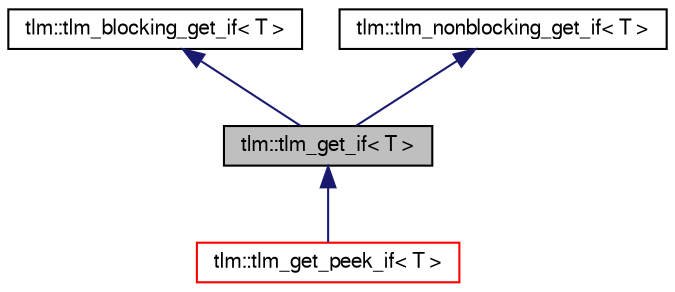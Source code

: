 digraph G
{
  edge [fontname="FreeSans",fontsize="10",labelfontname="FreeSans",labelfontsize="10"];
  node [fontname="FreeSans",fontsize="10",shape=record];
  Node1 [label="tlm::tlm_get_if\< T \>",height=0.2,width=0.4,color="black", fillcolor="grey75", style="filled" fontcolor="black"];
  Node2 -> Node1 [dir=back,color="midnightblue",fontsize="10",style="solid",fontname="FreeSans"];
  Node2 [label="tlm::tlm_blocking_get_if\< T \>",height=0.2,width=0.4,color="black", fillcolor="white", style="filled",URL="$a00062.html"];
  Node3 -> Node1 [dir=back,color="midnightblue",fontsize="10",style="solid",fontname="FreeSans"];
  Node3 [label="tlm::tlm_nonblocking_get_if\< T \>",height=0.2,width=0.4,color="black", fillcolor="white", style="filled",URL="$a00097.html"];
  Node1 -> Node4 [dir=back,color="midnightblue",fontsize="10",style="solid",fontname="FreeSans"];
  Node4 [label="tlm::tlm_get_peek_if\< T \>",height=0.2,width=0.4,color="red", fillcolor="white", style="filled",URL="$a00091.html"];
}
